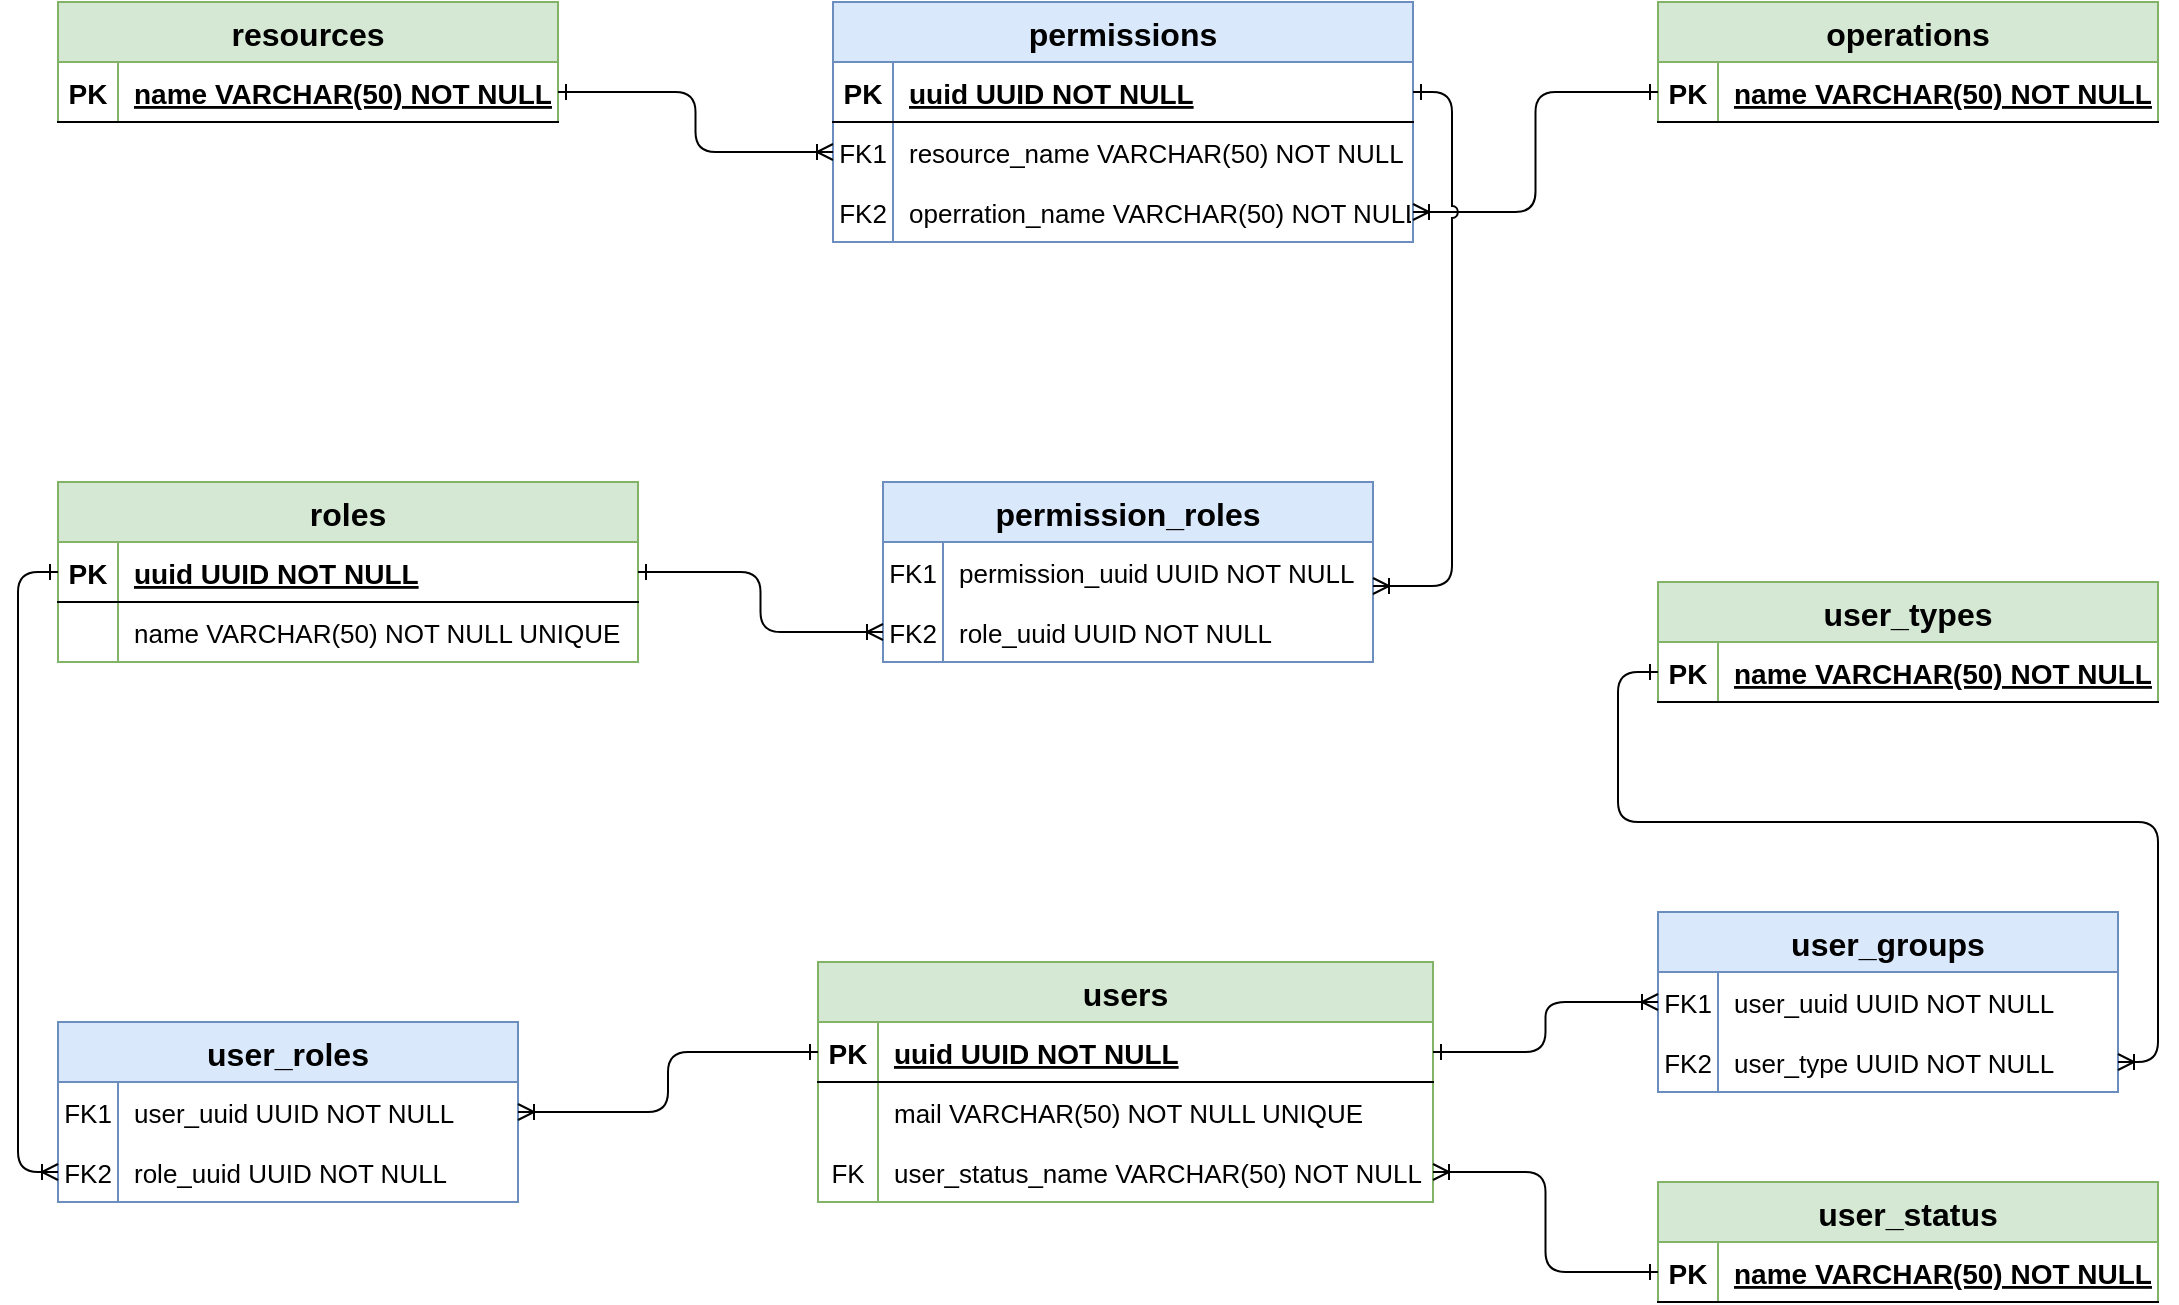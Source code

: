 <mxfile version="26.0.10">
  <diagram id="R2lEEEUBdFMjLlhIrx00" name="Page-1">
    <mxGraphModel dx="3804" dy="1132" grid="1" gridSize="10" guides="1" tooltips="1" connect="1" arrows="1" fold="1" page="1" pageScale="1" pageWidth="850" pageHeight="1100" math="0" shadow="0" extFonts="Permanent Marker^https://fonts.googleapis.com/css?family=Permanent+Marker">
      <root>
        <mxCell id="0" />
        <mxCell id="1" parent="0" />
        <mxCell id="C-vyLk0tnHw3VtMMgP7b-2" value="permissions" style="shape=table;startSize=30;container=1;collapsible=1;childLayout=tableLayout;fixedRows=1;rowLines=0;fontStyle=1;align=center;resizeLast=1;fontSize=16;fillColor=#dae8fc;strokeColor=#6c8ebf;" parent="1" vertex="1">
          <mxGeometry x="-412.5" y="50" width="290" height="120" as="geometry">
            <mxRectangle x="180" y="110" width="130" height="30" as="alternateBounds" />
          </mxGeometry>
        </mxCell>
        <mxCell id="C-vyLk0tnHw3VtMMgP7b-3" value="" style="shape=partialRectangle;collapsible=0;dropTarget=0;pointerEvents=0;fillColor=none;points=[[0,0.5],[1,0.5]];portConstraint=eastwest;top=0;left=0;right=0;bottom=1;fontSize=13;" parent="C-vyLk0tnHw3VtMMgP7b-2" vertex="1">
          <mxGeometry y="30" width="290" height="30" as="geometry" />
        </mxCell>
        <mxCell id="C-vyLk0tnHw3VtMMgP7b-4" value="PK" style="shape=partialRectangle;overflow=hidden;connectable=0;fillColor=none;top=0;left=0;bottom=0;right=0;fontStyle=1;fontSize=14;" parent="C-vyLk0tnHw3VtMMgP7b-3" vertex="1">
          <mxGeometry width="30" height="30" as="geometry">
            <mxRectangle width="30" height="30" as="alternateBounds" />
          </mxGeometry>
        </mxCell>
        <mxCell id="C-vyLk0tnHw3VtMMgP7b-5" value="uuid UUID NOT NULL" style="shape=partialRectangle;overflow=hidden;connectable=0;fillColor=none;top=0;left=0;bottom=0;right=0;align=left;spacingLeft=6;fontStyle=5;fontSize=14;" parent="C-vyLk0tnHw3VtMMgP7b-3" vertex="1">
          <mxGeometry x="30" width="260" height="30" as="geometry">
            <mxRectangle width="260" height="30" as="alternateBounds" />
          </mxGeometry>
        </mxCell>
        <mxCell id="C-vyLk0tnHw3VtMMgP7b-6" value="" style="shape=partialRectangle;collapsible=0;dropTarget=0;pointerEvents=0;fillColor=none;points=[[0,0.5],[1,0.5]];portConstraint=eastwest;top=0;left=0;right=0;bottom=0;" parent="C-vyLk0tnHw3VtMMgP7b-2" vertex="1">
          <mxGeometry y="60" width="290" height="30" as="geometry" />
        </mxCell>
        <mxCell id="C-vyLk0tnHw3VtMMgP7b-7" value="FK1" style="shape=partialRectangle;overflow=hidden;connectable=0;fillColor=none;top=0;left=0;bottom=0;right=0;fontSize=13;" parent="C-vyLk0tnHw3VtMMgP7b-6" vertex="1">
          <mxGeometry width="30" height="30" as="geometry">
            <mxRectangle width="30" height="30" as="alternateBounds" />
          </mxGeometry>
        </mxCell>
        <mxCell id="C-vyLk0tnHw3VtMMgP7b-8" value="resource_name VARCHAR(50) NOT NULL" style="shape=partialRectangle;overflow=hidden;connectable=0;fillColor=none;top=0;left=0;bottom=0;right=0;align=left;spacingLeft=6;fontSize=13;" parent="C-vyLk0tnHw3VtMMgP7b-6" vertex="1">
          <mxGeometry x="30" width="260" height="30" as="geometry">
            <mxRectangle width="260" height="30" as="alternateBounds" />
          </mxGeometry>
        </mxCell>
        <mxCell id="C-vyLk0tnHw3VtMMgP7b-9" value="" style="shape=partialRectangle;collapsible=0;dropTarget=0;pointerEvents=0;fillColor=none;points=[[0,0.5],[1,0.5]];portConstraint=eastwest;top=0;left=0;right=0;bottom=0;fontSize=13;" parent="C-vyLk0tnHw3VtMMgP7b-2" vertex="1">
          <mxGeometry y="90" width="290" height="30" as="geometry" />
        </mxCell>
        <mxCell id="C-vyLk0tnHw3VtMMgP7b-10" value="FK2" style="shape=partialRectangle;overflow=hidden;connectable=0;fillColor=none;top=0;left=0;bottom=0;right=0;fontSize=13;" parent="C-vyLk0tnHw3VtMMgP7b-9" vertex="1">
          <mxGeometry width="30" height="30" as="geometry">
            <mxRectangle width="30" height="30" as="alternateBounds" />
          </mxGeometry>
        </mxCell>
        <mxCell id="C-vyLk0tnHw3VtMMgP7b-11" value="operration_name VARCHAR(50) NOT NULL" style="shape=partialRectangle;overflow=hidden;connectable=0;fillColor=none;top=0;left=0;bottom=0;right=0;align=left;spacingLeft=6;fontSize=13;" parent="C-vyLk0tnHw3VtMMgP7b-9" vertex="1">
          <mxGeometry x="30" width="260" height="30" as="geometry">
            <mxRectangle width="260" height="30" as="alternateBounds" />
          </mxGeometry>
        </mxCell>
        <mxCell id="C-vyLk0tnHw3VtMMgP7b-23" value="resources" style="shape=table;startSize=30;container=1;collapsible=1;childLayout=tableLayout;fixedRows=1;rowLines=0;fontStyle=1;align=center;resizeLast=1;fontSize=16;fillColor=#d5e8d4;strokeColor=#82b366;" parent="1" vertex="1">
          <mxGeometry x="-800" y="50" width="250" height="60" as="geometry">
            <mxRectangle x="-100" y="120" width="110" height="30" as="alternateBounds" />
          </mxGeometry>
        </mxCell>
        <mxCell id="C-vyLk0tnHw3VtMMgP7b-24" value="" style="shape=partialRectangle;collapsible=0;dropTarget=0;pointerEvents=0;fillColor=none;points=[[0,0.5],[1,0.5]];portConstraint=eastwest;top=0;left=0;right=0;bottom=1;" parent="C-vyLk0tnHw3VtMMgP7b-23" vertex="1">
          <mxGeometry y="30" width="250" height="30" as="geometry" />
        </mxCell>
        <mxCell id="C-vyLk0tnHw3VtMMgP7b-25" value="PK" style="shape=partialRectangle;overflow=hidden;connectable=0;fillColor=none;top=0;left=0;bottom=0;right=0;fontStyle=1;fontSize=14;" parent="C-vyLk0tnHw3VtMMgP7b-24" vertex="1">
          <mxGeometry width="30" height="30" as="geometry">
            <mxRectangle width="30" height="30" as="alternateBounds" />
          </mxGeometry>
        </mxCell>
        <mxCell id="C-vyLk0tnHw3VtMMgP7b-26" value="name VARCHAR(50) NOT NULL" style="shape=partialRectangle;overflow=hidden;connectable=0;fillColor=none;top=0;left=0;bottom=0;right=0;align=left;spacingLeft=6;fontStyle=5;fontSize=14;" parent="C-vyLk0tnHw3VtMMgP7b-24" vertex="1">
          <mxGeometry x="30" width="220" height="30" as="geometry">
            <mxRectangle width="220" height="30" as="alternateBounds" />
          </mxGeometry>
        </mxCell>
        <mxCell id="qRXEBcedq9cTgRNTQ2gk-17" value="operations" style="shape=table;startSize=30;container=1;collapsible=1;childLayout=tableLayout;fixedRows=1;rowLines=0;fontStyle=1;align=center;resizeLast=1;fontSize=16;fillColor=#d5e8d4;strokeColor=#82b366;" parent="1" vertex="1">
          <mxGeometry y="50" width="250" height="60" as="geometry">
            <mxRectangle x="-100" y="120" width="110" height="30" as="alternateBounds" />
          </mxGeometry>
        </mxCell>
        <mxCell id="qRXEBcedq9cTgRNTQ2gk-18" value="" style="shape=partialRectangle;collapsible=0;dropTarget=0;pointerEvents=0;fillColor=none;points=[[0,0.5],[1,0.5]];portConstraint=eastwest;top=0;left=0;right=0;bottom=1;" parent="qRXEBcedq9cTgRNTQ2gk-17" vertex="1">
          <mxGeometry y="30" width="250" height="30" as="geometry" />
        </mxCell>
        <mxCell id="qRXEBcedq9cTgRNTQ2gk-19" value="PK" style="shape=partialRectangle;overflow=hidden;connectable=0;fillColor=none;top=0;left=0;bottom=0;right=0;fontStyle=1;fontSize=14;" parent="qRXEBcedq9cTgRNTQ2gk-18" vertex="1">
          <mxGeometry width="30" height="30" as="geometry">
            <mxRectangle width="30" height="30" as="alternateBounds" />
          </mxGeometry>
        </mxCell>
        <mxCell id="qRXEBcedq9cTgRNTQ2gk-20" value="name VARCHAR(50) NOT NULL" style="shape=partialRectangle;overflow=hidden;connectable=0;fillColor=none;top=0;left=0;bottom=0;right=0;align=left;spacingLeft=6;fontStyle=5;fontSize=14;" parent="qRXEBcedq9cTgRNTQ2gk-18" vertex="1">
          <mxGeometry x="30" width="220" height="30" as="geometry">
            <mxRectangle width="220" height="30" as="alternateBounds" />
          </mxGeometry>
        </mxCell>
        <mxCell id="qRXEBcedq9cTgRNTQ2gk-21" value="permission_roles" style="shape=table;startSize=30;container=1;collapsible=1;childLayout=tableLayout;fixedRows=1;rowLines=0;fontStyle=1;align=center;resizeLast=1;fontSize=16;fillColor=#dae8fc;strokeColor=#6c8ebf;" parent="1" vertex="1">
          <mxGeometry x="-387.5" y="290" width="245" height="90" as="geometry">
            <mxRectangle x="180" y="110" width="130" height="30" as="alternateBounds" />
          </mxGeometry>
        </mxCell>
        <mxCell id="qRXEBcedq9cTgRNTQ2gk-25" value="" style="shape=partialRectangle;collapsible=0;dropTarget=0;pointerEvents=0;fillColor=none;points=[[0,0.5],[1,0.5]];portConstraint=eastwest;top=0;left=0;right=0;bottom=0;fontSize=13;" parent="qRXEBcedq9cTgRNTQ2gk-21" vertex="1">
          <mxGeometry y="30" width="245" height="30" as="geometry" />
        </mxCell>
        <mxCell id="qRXEBcedq9cTgRNTQ2gk-26" value="FK1" style="shape=partialRectangle;overflow=hidden;connectable=0;fillColor=none;top=0;left=0;bottom=0;right=0;fontSize=13;" parent="qRXEBcedq9cTgRNTQ2gk-25" vertex="1">
          <mxGeometry width="30" height="30" as="geometry">
            <mxRectangle width="30" height="30" as="alternateBounds" />
          </mxGeometry>
        </mxCell>
        <mxCell id="qRXEBcedq9cTgRNTQ2gk-27" value="permission_uuid UUID NOT NULL" style="shape=partialRectangle;overflow=hidden;connectable=0;fillColor=none;top=0;left=0;bottom=0;right=0;align=left;spacingLeft=6;fontSize=13;" parent="qRXEBcedq9cTgRNTQ2gk-25" vertex="1">
          <mxGeometry x="30" width="215" height="30" as="geometry">
            <mxRectangle width="215" height="30" as="alternateBounds" />
          </mxGeometry>
        </mxCell>
        <mxCell id="qRXEBcedq9cTgRNTQ2gk-28" value="" style="shape=partialRectangle;collapsible=0;dropTarget=0;pointerEvents=0;fillColor=none;points=[[0,0.5],[1,0.5]];portConstraint=eastwest;top=0;left=0;right=0;bottom=0;fontSize=13;" parent="qRXEBcedq9cTgRNTQ2gk-21" vertex="1">
          <mxGeometry y="60" width="245" height="30" as="geometry" />
        </mxCell>
        <mxCell id="qRXEBcedq9cTgRNTQ2gk-29" value="FK2" style="shape=partialRectangle;overflow=hidden;connectable=0;fillColor=none;top=0;left=0;bottom=0;right=0;fontSize=13;" parent="qRXEBcedq9cTgRNTQ2gk-28" vertex="1">
          <mxGeometry width="30" height="30" as="geometry">
            <mxRectangle width="30" height="30" as="alternateBounds" />
          </mxGeometry>
        </mxCell>
        <mxCell id="qRXEBcedq9cTgRNTQ2gk-30" value="role_uuid UUID NOT NULL" style="shape=partialRectangle;overflow=hidden;connectable=0;fillColor=none;top=0;left=0;bottom=0;right=0;align=left;spacingLeft=6;fontSize=13;" parent="qRXEBcedq9cTgRNTQ2gk-28" vertex="1">
          <mxGeometry x="30" width="215" height="30" as="geometry">
            <mxRectangle width="215" height="30" as="alternateBounds" />
          </mxGeometry>
        </mxCell>
        <mxCell id="qRXEBcedq9cTgRNTQ2gk-31" value="roles" style="shape=table;startSize=30;container=1;collapsible=1;childLayout=tableLayout;fixedRows=1;rowLines=0;fontStyle=1;align=center;resizeLast=1;fontSize=16;fillColor=#d5e8d4;strokeColor=#82b366;" parent="1" vertex="1">
          <mxGeometry x="-800" y="290" width="290" height="90" as="geometry">
            <mxRectangle x="180" y="110" width="130" height="30" as="alternateBounds" />
          </mxGeometry>
        </mxCell>
        <mxCell id="qRXEBcedq9cTgRNTQ2gk-32" value="" style="shape=partialRectangle;collapsible=0;dropTarget=0;pointerEvents=0;fillColor=none;points=[[0,0.5],[1,0.5]];portConstraint=eastwest;top=0;left=0;right=0;bottom=1;fontSize=13;" parent="qRXEBcedq9cTgRNTQ2gk-31" vertex="1">
          <mxGeometry y="30" width="290" height="30" as="geometry" />
        </mxCell>
        <mxCell id="qRXEBcedq9cTgRNTQ2gk-33" value="PK" style="shape=partialRectangle;overflow=hidden;connectable=0;fillColor=none;top=0;left=0;bottom=0;right=0;fontStyle=1;fontSize=14;" parent="qRXEBcedq9cTgRNTQ2gk-32" vertex="1">
          <mxGeometry width="30" height="30" as="geometry">
            <mxRectangle width="30" height="30" as="alternateBounds" />
          </mxGeometry>
        </mxCell>
        <mxCell id="qRXEBcedq9cTgRNTQ2gk-34" value="uuid UUID NOT NULL" style="shape=partialRectangle;overflow=hidden;connectable=0;fillColor=none;top=0;left=0;bottom=0;right=0;align=left;spacingLeft=6;fontStyle=5;fontSize=14;" parent="qRXEBcedq9cTgRNTQ2gk-32" vertex="1">
          <mxGeometry x="30" width="260" height="30" as="geometry">
            <mxRectangle width="260" height="30" as="alternateBounds" />
          </mxGeometry>
        </mxCell>
        <mxCell id="qRXEBcedq9cTgRNTQ2gk-35" value="" style="shape=partialRectangle;collapsible=0;dropTarget=0;pointerEvents=0;fillColor=none;points=[[0,0.5],[1,0.5]];portConstraint=eastwest;top=0;left=0;right=0;bottom=0;" parent="qRXEBcedq9cTgRNTQ2gk-31" vertex="1">
          <mxGeometry y="60" width="290" height="30" as="geometry" />
        </mxCell>
        <mxCell id="qRXEBcedq9cTgRNTQ2gk-36" value="" style="shape=partialRectangle;overflow=hidden;connectable=0;fillColor=none;top=0;left=0;bottom=0;right=0;" parent="qRXEBcedq9cTgRNTQ2gk-35" vertex="1">
          <mxGeometry width="30" height="30" as="geometry">
            <mxRectangle width="30" height="30" as="alternateBounds" />
          </mxGeometry>
        </mxCell>
        <mxCell id="qRXEBcedq9cTgRNTQ2gk-37" value="name VARCHAR(50) NOT NULL UNIQUE" style="shape=partialRectangle;overflow=hidden;connectable=0;fillColor=none;top=0;left=0;bottom=0;right=0;align=left;spacingLeft=6;fontSize=13;" parent="qRXEBcedq9cTgRNTQ2gk-35" vertex="1">
          <mxGeometry x="30" width="260" height="30" as="geometry">
            <mxRectangle width="260" height="30" as="alternateBounds" />
          </mxGeometry>
        </mxCell>
        <mxCell id="qRXEBcedq9cTgRNTQ2gk-41" value="users" style="shape=table;startSize=30;container=1;collapsible=1;childLayout=tableLayout;fixedRows=1;rowLines=0;fontStyle=1;align=center;resizeLast=1;fontSize=16;fillColor=#d5e8d4;strokeColor=#82b366;" parent="1" vertex="1">
          <mxGeometry x="-420" y="530" width="307.5" height="120" as="geometry">
            <mxRectangle x="180" y="110" width="130" height="30" as="alternateBounds" />
          </mxGeometry>
        </mxCell>
        <mxCell id="qRXEBcedq9cTgRNTQ2gk-42" value="" style="shape=partialRectangle;collapsible=0;dropTarget=0;pointerEvents=0;fillColor=none;points=[[0,0.5],[1,0.5]];portConstraint=eastwest;top=0;left=0;right=0;bottom=1;fontSize=13;" parent="qRXEBcedq9cTgRNTQ2gk-41" vertex="1">
          <mxGeometry y="30" width="307.5" height="30" as="geometry" />
        </mxCell>
        <mxCell id="qRXEBcedq9cTgRNTQ2gk-43" value="PK" style="shape=partialRectangle;overflow=hidden;connectable=0;fillColor=none;top=0;left=0;bottom=0;right=0;fontStyle=1;fontSize=14;" parent="qRXEBcedq9cTgRNTQ2gk-42" vertex="1">
          <mxGeometry width="30" height="30" as="geometry">
            <mxRectangle width="30" height="30" as="alternateBounds" />
          </mxGeometry>
        </mxCell>
        <mxCell id="qRXEBcedq9cTgRNTQ2gk-44" value="uuid UUID NOT NULL" style="shape=partialRectangle;overflow=hidden;connectable=0;fillColor=none;top=0;left=0;bottom=0;right=0;align=left;spacingLeft=6;fontStyle=5;fontSize=14;" parent="qRXEBcedq9cTgRNTQ2gk-42" vertex="1">
          <mxGeometry x="30" width="277.5" height="30" as="geometry">
            <mxRectangle width="277.5" height="30" as="alternateBounds" />
          </mxGeometry>
        </mxCell>
        <mxCell id="qRXEBcedq9cTgRNTQ2gk-45" value="" style="shape=partialRectangle;collapsible=0;dropTarget=0;pointerEvents=0;fillColor=none;points=[[0,0.5],[1,0.5]];portConstraint=eastwest;top=0;left=0;right=0;bottom=0;fontSize=13;" parent="qRXEBcedq9cTgRNTQ2gk-41" vertex="1">
          <mxGeometry y="60" width="307.5" height="30" as="geometry" />
        </mxCell>
        <mxCell id="qRXEBcedq9cTgRNTQ2gk-46" value="" style="shape=partialRectangle;overflow=hidden;connectable=0;fillColor=none;top=0;left=0;bottom=0;right=0;fontSize=13;" parent="qRXEBcedq9cTgRNTQ2gk-45" vertex="1">
          <mxGeometry width="30" height="30" as="geometry">
            <mxRectangle width="30" height="30" as="alternateBounds" />
          </mxGeometry>
        </mxCell>
        <mxCell id="qRXEBcedq9cTgRNTQ2gk-47" value="mail VARCHAR(50) NOT NULL UNIQUE" style="shape=partialRectangle;overflow=hidden;connectable=0;fillColor=none;top=0;left=0;bottom=0;right=0;align=left;spacingLeft=6;fontSize=13;" parent="qRXEBcedq9cTgRNTQ2gk-45" vertex="1">
          <mxGeometry x="30" width="277.5" height="30" as="geometry">
            <mxRectangle width="277.5" height="30" as="alternateBounds" />
          </mxGeometry>
        </mxCell>
        <mxCell id="nBqXhmzEyzJbn8_DDabY-1" value="" style="shape=partialRectangle;collapsible=0;dropTarget=0;pointerEvents=0;fillColor=none;points=[[0,0.5],[1,0.5]];portConstraint=eastwest;top=0;left=0;right=0;bottom=0;fontSize=13;" parent="qRXEBcedq9cTgRNTQ2gk-41" vertex="1">
          <mxGeometry y="90" width="307.5" height="30" as="geometry" />
        </mxCell>
        <mxCell id="nBqXhmzEyzJbn8_DDabY-2" value="FK" style="shape=partialRectangle;overflow=hidden;connectable=0;fillColor=none;top=0;left=0;bottom=0;right=0;fontSize=13;" parent="nBqXhmzEyzJbn8_DDabY-1" vertex="1">
          <mxGeometry width="30" height="30" as="geometry">
            <mxRectangle width="30" height="30" as="alternateBounds" />
          </mxGeometry>
        </mxCell>
        <mxCell id="nBqXhmzEyzJbn8_DDabY-3" value="user_status_name VARCHAR(50) NOT NULL" style="shape=partialRectangle;overflow=hidden;connectable=0;fillColor=none;top=0;left=0;bottom=0;right=0;align=left;spacingLeft=6;fontSize=13;" parent="nBqXhmzEyzJbn8_DDabY-1" vertex="1">
          <mxGeometry x="30" width="277.5" height="30" as="geometry">
            <mxRectangle width="277.5" height="30" as="alternateBounds" />
          </mxGeometry>
        </mxCell>
        <mxCell id="qRXEBcedq9cTgRNTQ2gk-51" value="user_roles" style="shape=table;startSize=30;container=1;collapsible=1;childLayout=tableLayout;fixedRows=1;rowLines=0;fontStyle=1;align=center;resizeLast=1;fontSize=16;fillColor=#dae8fc;strokeColor=#6c8ebf;" parent="1" vertex="1">
          <mxGeometry x="-800" y="560" width="230" height="90" as="geometry">
            <mxRectangle x="180" y="110" width="130" height="30" as="alternateBounds" />
          </mxGeometry>
        </mxCell>
        <mxCell id="qRXEBcedq9cTgRNTQ2gk-52" value="" style="shape=partialRectangle;collapsible=0;dropTarget=0;pointerEvents=0;fillColor=none;points=[[0,0.5],[1,0.5]];portConstraint=eastwest;top=0;left=0;right=0;bottom=0;fontSize=13;" parent="qRXEBcedq9cTgRNTQ2gk-51" vertex="1">
          <mxGeometry y="30" width="230" height="30" as="geometry" />
        </mxCell>
        <mxCell id="qRXEBcedq9cTgRNTQ2gk-53" value="FK1" style="shape=partialRectangle;overflow=hidden;connectable=0;fillColor=none;top=0;left=0;bottom=0;right=0;fontSize=13;" parent="qRXEBcedq9cTgRNTQ2gk-52" vertex="1">
          <mxGeometry width="30" height="30" as="geometry">
            <mxRectangle width="30" height="30" as="alternateBounds" />
          </mxGeometry>
        </mxCell>
        <mxCell id="qRXEBcedq9cTgRNTQ2gk-54" value="user_uuid UUID NOT NULL" style="shape=partialRectangle;overflow=hidden;connectable=0;fillColor=none;top=0;left=0;bottom=0;right=0;align=left;spacingLeft=6;fontSize=13;" parent="qRXEBcedq9cTgRNTQ2gk-52" vertex="1">
          <mxGeometry x="30" width="200" height="30" as="geometry">
            <mxRectangle width="200" height="30" as="alternateBounds" />
          </mxGeometry>
        </mxCell>
        <mxCell id="qRXEBcedq9cTgRNTQ2gk-55" value="" style="shape=partialRectangle;collapsible=0;dropTarget=0;pointerEvents=0;fillColor=none;points=[[0,0.5],[1,0.5]];portConstraint=eastwest;top=0;left=0;right=0;bottom=0;fontSize=13;" parent="qRXEBcedq9cTgRNTQ2gk-51" vertex="1">
          <mxGeometry y="60" width="230" height="30" as="geometry" />
        </mxCell>
        <mxCell id="qRXEBcedq9cTgRNTQ2gk-56" value="FK2" style="shape=partialRectangle;overflow=hidden;connectable=0;fillColor=none;top=0;left=0;bottom=0;right=0;fontSize=13;" parent="qRXEBcedq9cTgRNTQ2gk-55" vertex="1">
          <mxGeometry width="30" height="30" as="geometry">
            <mxRectangle width="30" height="30" as="alternateBounds" />
          </mxGeometry>
        </mxCell>
        <mxCell id="qRXEBcedq9cTgRNTQ2gk-57" value="role_uuid UUID NOT NULL" style="shape=partialRectangle;overflow=hidden;connectable=0;fillColor=none;top=0;left=0;bottom=0;right=0;align=left;spacingLeft=6;fontSize=13;" parent="qRXEBcedq9cTgRNTQ2gk-55" vertex="1">
          <mxGeometry x="30" width="200" height="30" as="geometry">
            <mxRectangle width="200" height="30" as="alternateBounds" />
          </mxGeometry>
        </mxCell>
        <mxCell id="nBqXhmzEyzJbn8_DDabY-4" value="user_types" style="shape=table;startSize=30;container=1;collapsible=1;childLayout=tableLayout;fixedRows=1;rowLines=0;fontStyle=1;align=center;resizeLast=1;fontSize=16;fillColor=#d5e8d4;strokeColor=#82b366;" parent="1" vertex="1">
          <mxGeometry y="340" width="250" height="60" as="geometry">
            <mxRectangle x="-100" y="120" width="110" height="30" as="alternateBounds" />
          </mxGeometry>
        </mxCell>
        <mxCell id="nBqXhmzEyzJbn8_DDabY-5" value="" style="shape=partialRectangle;collapsible=0;dropTarget=0;pointerEvents=0;fillColor=none;points=[[0,0.5],[1,0.5]];portConstraint=eastwest;top=0;left=0;right=0;bottom=1;" parent="nBqXhmzEyzJbn8_DDabY-4" vertex="1">
          <mxGeometry y="30" width="250" height="30" as="geometry" />
        </mxCell>
        <mxCell id="nBqXhmzEyzJbn8_DDabY-6" value="PK" style="shape=partialRectangle;overflow=hidden;connectable=0;fillColor=none;top=0;left=0;bottom=0;right=0;fontStyle=1;fontSize=14;" parent="nBqXhmzEyzJbn8_DDabY-5" vertex="1">
          <mxGeometry width="30" height="30" as="geometry">
            <mxRectangle width="30" height="30" as="alternateBounds" />
          </mxGeometry>
        </mxCell>
        <mxCell id="nBqXhmzEyzJbn8_DDabY-7" value="name VARCHAR(50) NOT NULL" style="shape=partialRectangle;overflow=hidden;connectable=0;fillColor=none;top=0;left=0;bottom=0;right=0;align=left;spacingLeft=6;fontStyle=5;fontSize=14;" parent="nBqXhmzEyzJbn8_DDabY-5" vertex="1">
          <mxGeometry x="30" width="220" height="30" as="geometry">
            <mxRectangle width="220" height="30" as="alternateBounds" />
          </mxGeometry>
        </mxCell>
        <mxCell id="nBqXhmzEyzJbn8_DDabY-8" value="user_status" style="shape=table;startSize=30;container=1;collapsible=1;childLayout=tableLayout;fixedRows=1;rowLines=0;fontStyle=1;align=center;resizeLast=1;fontSize=16;fillColor=#d5e8d4;strokeColor=#82b366;" parent="1" vertex="1">
          <mxGeometry y="640" width="250" height="60" as="geometry">
            <mxRectangle x="-100" y="120" width="110" height="30" as="alternateBounds" />
          </mxGeometry>
        </mxCell>
        <mxCell id="nBqXhmzEyzJbn8_DDabY-9" value="" style="shape=partialRectangle;collapsible=0;dropTarget=0;pointerEvents=0;fillColor=none;points=[[0,0.5],[1,0.5]];portConstraint=eastwest;top=0;left=0;right=0;bottom=1;" parent="nBqXhmzEyzJbn8_DDabY-8" vertex="1">
          <mxGeometry y="30" width="250" height="30" as="geometry" />
        </mxCell>
        <mxCell id="nBqXhmzEyzJbn8_DDabY-10" value="PK" style="shape=partialRectangle;overflow=hidden;connectable=0;fillColor=none;top=0;left=0;bottom=0;right=0;fontStyle=1;fontSize=14;" parent="nBqXhmzEyzJbn8_DDabY-9" vertex="1">
          <mxGeometry width="30" height="30" as="geometry">
            <mxRectangle width="30" height="30" as="alternateBounds" />
          </mxGeometry>
        </mxCell>
        <mxCell id="nBqXhmzEyzJbn8_DDabY-11" value="name VARCHAR(50) NOT NULL" style="shape=partialRectangle;overflow=hidden;connectable=0;fillColor=none;top=0;left=0;bottom=0;right=0;align=left;spacingLeft=6;fontStyle=5;fontSize=14;" parent="nBqXhmzEyzJbn8_DDabY-9" vertex="1">
          <mxGeometry x="30" width="220" height="30" as="geometry">
            <mxRectangle width="220" height="30" as="alternateBounds" />
          </mxGeometry>
        </mxCell>
        <mxCell id="nBqXhmzEyzJbn8_DDabY-12" value="user_groups" style="shape=table;startSize=30;container=1;collapsible=1;childLayout=tableLayout;fixedRows=1;rowLines=0;fontStyle=1;align=center;resizeLast=1;fontSize=16;fillColor=#dae8fc;strokeColor=#6c8ebf;" parent="1" vertex="1">
          <mxGeometry y="505" width="230" height="90" as="geometry">
            <mxRectangle x="180" y="110" width="130" height="30" as="alternateBounds" />
          </mxGeometry>
        </mxCell>
        <mxCell id="nBqXhmzEyzJbn8_DDabY-13" value="" style="shape=partialRectangle;collapsible=0;dropTarget=0;pointerEvents=0;fillColor=none;points=[[0,0.5],[1,0.5]];portConstraint=eastwest;top=0;left=0;right=0;bottom=0;fontSize=13;" parent="nBqXhmzEyzJbn8_DDabY-12" vertex="1">
          <mxGeometry y="30" width="230" height="30" as="geometry" />
        </mxCell>
        <mxCell id="nBqXhmzEyzJbn8_DDabY-14" value="FK1" style="shape=partialRectangle;overflow=hidden;connectable=0;fillColor=none;top=0;left=0;bottom=0;right=0;fontSize=13;" parent="nBqXhmzEyzJbn8_DDabY-13" vertex="1">
          <mxGeometry width="30" height="30" as="geometry">
            <mxRectangle width="30" height="30" as="alternateBounds" />
          </mxGeometry>
        </mxCell>
        <mxCell id="nBqXhmzEyzJbn8_DDabY-15" value="user_uuid UUID NOT NULL" style="shape=partialRectangle;overflow=hidden;connectable=0;fillColor=none;top=0;left=0;bottom=0;right=0;align=left;spacingLeft=6;fontSize=13;" parent="nBqXhmzEyzJbn8_DDabY-13" vertex="1">
          <mxGeometry x="30" width="200" height="30" as="geometry">
            <mxRectangle width="200" height="30" as="alternateBounds" />
          </mxGeometry>
        </mxCell>
        <mxCell id="nBqXhmzEyzJbn8_DDabY-16" value="" style="shape=partialRectangle;collapsible=0;dropTarget=0;pointerEvents=0;fillColor=none;points=[[0,0.5],[1,0.5]];portConstraint=eastwest;top=0;left=0;right=0;bottom=0;fontSize=13;" parent="nBqXhmzEyzJbn8_DDabY-12" vertex="1">
          <mxGeometry y="60" width="230" height="30" as="geometry" />
        </mxCell>
        <mxCell id="nBqXhmzEyzJbn8_DDabY-17" value="FK2" style="shape=partialRectangle;overflow=hidden;connectable=0;fillColor=none;top=0;left=0;bottom=0;right=0;fontSize=13;" parent="nBqXhmzEyzJbn8_DDabY-16" vertex="1">
          <mxGeometry width="30" height="30" as="geometry">
            <mxRectangle width="30" height="30" as="alternateBounds" />
          </mxGeometry>
        </mxCell>
        <mxCell id="nBqXhmzEyzJbn8_DDabY-18" value="user_type UUID NOT NULL" style="shape=partialRectangle;overflow=hidden;connectable=0;fillColor=none;top=0;left=0;bottom=0;right=0;align=left;spacingLeft=6;fontSize=13;" parent="nBqXhmzEyzJbn8_DDabY-16" vertex="1">
          <mxGeometry x="30" width="200" height="30" as="geometry">
            <mxRectangle width="200" height="30" as="alternateBounds" />
          </mxGeometry>
        </mxCell>
        <mxCell id="nBqXhmzEyzJbn8_DDabY-19" style="edgeStyle=orthogonalEdgeStyle;rounded=1;orthogonalLoop=1;jettySize=auto;html=1;exitX=0;exitY=0.5;exitDx=0;exitDy=0;entryX=1;entryY=0.5;entryDx=0;entryDy=0;curved=0;endArrow=ERone;endFill=0;startArrow=ERoneToMany;startFill=0;" parent="1" source="C-vyLk0tnHw3VtMMgP7b-6" target="C-vyLk0tnHw3VtMMgP7b-24" edge="1">
          <mxGeometry relative="1" as="geometry" />
        </mxCell>
        <mxCell id="nBqXhmzEyzJbn8_DDabY-20" style="edgeStyle=orthogonalEdgeStyle;rounded=1;orthogonalLoop=1;jettySize=auto;html=1;exitX=1;exitY=0.5;exitDx=0;exitDy=0;entryX=0;entryY=0.5;entryDx=0;entryDy=0;curved=0;endArrow=ERone;endFill=0;startArrow=ERoneToMany;startFill=0;" parent="1" source="C-vyLk0tnHw3VtMMgP7b-9" target="qRXEBcedq9cTgRNTQ2gk-18" edge="1">
          <mxGeometry relative="1" as="geometry" />
        </mxCell>
        <mxCell id="nBqXhmzEyzJbn8_DDabY-21" style="edgeStyle=orthogonalEdgeStyle;rounded=1;orthogonalLoop=1;jettySize=auto;html=1;exitX=1;exitY=0.5;exitDx=0;exitDy=0;curved=0;strokeColor=default;jumpStyle=arc;endArrow=ERoneToMany;endFill=0;startArrow=ERone;startFill=0;" parent="1" source="C-vyLk0tnHw3VtMMgP7b-3" target="qRXEBcedq9cTgRNTQ2gk-25" edge="1">
          <mxGeometry relative="1" as="geometry">
            <Array as="points">
              <mxPoint x="-103" y="95" />
              <mxPoint x="-103" y="342" />
            </Array>
          </mxGeometry>
        </mxCell>
        <mxCell id="nBqXhmzEyzJbn8_DDabY-22" style="edgeStyle=orthogonalEdgeStyle;rounded=1;orthogonalLoop=1;jettySize=auto;html=1;exitX=1;exitY=0.5;exitDx=0;exitDy=0;curved=0;endArrow=ERoneToMany;endFill=0;startArrow=ERone;startFill=0;" parent="1" source="qRXEBcedq9cTgRNTQ2gk-32" target="qRXEBcedq9cTgRNTQ2gk-28" edge="1">
          <mxGeometry relative="1" as="geometry" />
        </mxCell>
        <mxCell id="nBqXhmzEyzJbn8_DDabY-23" style="edgeStyle=orthogonalEdgeStyle;rounded=1;orthogonalLoop=1;jettySize=auto;html=1;exitX=0;exitY=0.5;exitDx=0;exitDy=0;entryX=0;entryY=0.5;entryDx=0;entryDy=0;curved=0;endArrow=ERoneToMany;endFill=0;startArrow=ERone;startFill=0;" parent="1" source="qRXEBcedq9cTgRNTQ2gk-32" target="qRXEBcedq9cTgRNTQ2gk-55" edge="1">
          <mxGeometry relative="1" as="geometry" />
        </mxCell>
        <mxCell id="nBqXhmzEyzJbn8_DDabY-24" style="edgeStyle=orthogonalEdgeStyle;rounded=1;orthogonalLoop=1;jettySize=auto;html=1;exitX=1;exitY=0.5;exitDx=0;exitDy=0;entryX=0;entryY=0.5;entryDx=0;entryDy=0;curved=0;endArrow=ERone;endFill=0;startArrow=ERoneToMany;startFill=0;" parent="1" source="qRXEBcedq9cTgRNTQ2gk-52" target="qRXEBcedq9cTgRNTQ2gk-42" edge="1">
          <mxGeometry relative="1" as="geometry" />
        </mxCell>
        <mxCell id="nBqXhmzEyzJbn8_DDabY-25" style="edgeStyle=orthogonalEdgeStyle;rounded=1;orthogonalLoop=1;jettySize=auto;html=1;exitX=1;exitY=0.5;exitDx=0;exitDy=0;entryX=0;entryY=0.5;entryDx=0;entryDy=0;curved=0;endArrow=ERone;endFill=0;startArrow=ERoneToMany;startFill=0;" parent="1" source="nBqXhmzEyzJbn8_DDabY-1" target="nBqXhmzEyzJbn8_DDabY-9" edge="1">
          <mxGeometry relative="1" as="geometry" />
        </mxCell>
        <mxCell id="nBqXhmzEyzJbn8_DDabY-26" style="edgeStyle=orthogonalEdgeStyle;rounded=1;orthogonalLoop=1;jettySize=auto;html=1;exitX=1;exitY=0.5;exitDx=0;exitDy=0;entryX=0;entryY=0.5;entryDx=0;entryDy=0;curved=0;endArrow=ERoneToMany;endFill=0;startArrow=ERone;startFill=0;" parent="1" source="qRXEBcedq9cTgRNTQ2gk-42" target="nBqXhmzEyzJbn8_DDabY-13" edge="1">
          <mxGeometry relative="1" as="geometry" />
        </mxCell>
        <mxCell id="nBqXhmzEyzJbn8_DDabY-27" style="edgeStyle=orthogonalEdgeStyle;rounded=1;orthogonalLoop=1;jettySize=auto;html=1;exitX=0;exitY=0.5;exitDx=0;exitDy=0;entryX=1;entryY=0.5;entryDx=0;entryDy=0;curved=0;endArrow=ERoneToMany;endFill=0;startArrow=ERone;startFill=0;" parent="1" source="nBqXhmzEyzJbn8_DDabY-5" target="nBqXhmzEyzJbn8_DDabY-16" edge="1">
          <mxGeometry relative="1" as="geometry">
            <Array as="points">
              <mxPoint x="-20" y="385" />
              <mxPoint x="-20" y="460" />
              <mxPoint x="250" y="460" />
              <mxPoint x="250" y="580" />
            </Array>
          </mxGeometry>
        </mxCell>
      </root>
    </mxGraphModel>
  </diagram>
</mxfile>
